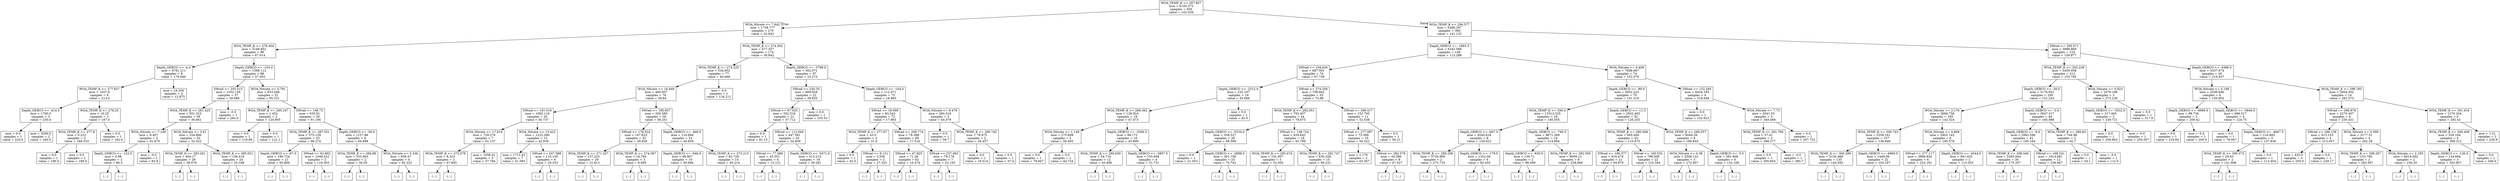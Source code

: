digraph Tree {
node [shape=box] ;
0 [label="WOA_TEMP_K <= 287.857\nmse = 6195.375\nsamples = 650\nvalue = 102.039"] ;
1 [label="WOA_Nitrate <= 7.642\nmse = 1738.777\nsamples = 270\nvalue = 43.843"] ;
0 -> 1 [labeldistance=2.5, labelangle=45, headlabel="True"] ;
2 [label="WOA_TEMP_K <= 279.404\nmse = 3148.852\nsamples = 96\nvalue = 67.014"] ;
1 -> 2 ;
3 [label="Depth_GEBCO <= -4.0\nmse = 6781.211\nsamples = 8\nvalue = 179.646"] ;
2 -> 3 ;
4 [label="WOA_TEMP_K <= 277.637\nmse = 1457.6\nsamples = 6\nvalue = 213.0"] ;
3 -> 4 ;
5 [label="Depth_GEBCO <= -414.5\nmse = 1700.0\nsamples = 3\nvalue = 230.0"] ;
4 -> 5 ;
6 [label="mse = 0.0\nsamples = 1\nvalue = 220.0"] ;
5 -> 6 ;
7 [label="mse = 3200.0\nsamples = 2\nvalue = 240.0"] ;
5 -> 7 ;
8 [label="WOA_TEMP_K <= 278.25\nmse = 10.25\nsamples = 3\nvalue = 187.5"] ;
4 -> 8 ;
9 [label="WOA_TEMP_K <= 277.8\nmse = 0.222\nsamples = 2\nvalue = 189.333"] ;
8 -> 9 ;
10 [label="mse = 0.0\nsamples = 1\nvalue = 190.0"] ;
9 -> 10 ;
11 [label="mse = 0.0\nsamples = 1\nvalue = 189.0"] ;
9 -> 11 ;
12 [label="mse = 0.0\nsamples = 1\nvalue = 182.0"] ;
8 -> 12 ;
13 [label="mse = 24.256\nsamples = 2\nvalue = 12.875"] ;
3 -> 13 ;
14 [label="Depth_GEBCO <= -103.0\nmse = 1598.112\nsamples = 88\nvalue = 57.003"] ;
2 -> 14 ;
15 [label="SWrad <= 255.515\nmse = 1032.159\nsamples = 57\nvalue = 39.088"] ;
14 -> 15 ;
16 [label="WOA_TEMP_K <= 281.425\nmse = 501.323\nsamples = 56\nvalue = 36.661"] ;
15 -> 16 ;
17 [label="WOA_Nitrate <= 7.166\nmse = 6.407\nsamples = 3\nvalue = 81.675"] ;
16 -> 17 ;
18 [label="Depth_GEBCO <= -122.5\nmse = 0.98\nsamples = 2\nvalue = 80.3"] ;
17 -> 18 ;
19 [label="(...)"] ;
18 -> 19 ;
20 [label="(...)"] ;
18 -> 20 ;
21 [label="mse = -0.0\nsamples = 1\nvalue = 85.8"] ;
17 -> 21 ;
22 [label="WOA_Nitrate <= 3.61\nmse = 334.896\nsamples = 53\nvalue = 32.322"] ;
16 -> 22 ;
23 [label="WOA_TEMP_K <= 283.261\nmse = 404.17\nsamples = 29\nvalue = 38.076"] ;
22 -> 23 ;
24 [label="(...)"] ;
23 -> 24 ;
27 [label="(...)"] ;
23 -> 27 ;
70 [label="WOA_TEMP_K <= 285.051\nmse = 156.419\nsamples = 24\nvalue = 25.168"] ;
22 -> 70 ;
71 [label="(...)"] ;
70 -> 71 ;
96 [label="(...)"] ;
70 -> 96 ;
99 [label="mse = -0.0\nsamples = 1\nvalue = 260.0"] ;
15 -> 99 ;
100 [label="WOA_Nitrate <= 0.791\nmse = 653.268\nsamples = 31\nvalue = 95.331"] ;
14 -> 100 ;
101 [label="WOA_TEMP_K <= 285.247\nmse = 1.452\nsamples = 2\nvalue = 120.895"] ;
100 -> 101 ;
102 [label="mse = 0.0\nsamples = 1\nvalue = 119.69"] ;
101 -> 102 ;
103 [label="mse = 0.0\nsamples = 1\nvalue = 122.1"] ;
101 -> 103 ;
104 [label="SWrad <= 146.72\nmse = 635.81\nsamples = 29\nvalue = 91.186"] ;
100 -> 104 ;
105 [label="WOA_TEMP_K <= 287.551\nmse = 375.129\nsamples = 23\nvalue = 96.274"] ;
104 -> 105 ;
106 [label="Depth_GEBCO <= -67.5\nmse = 186.724\nsamples = 21\nvalue = 93.806"] ;
105 -> 106 ;
107 [label="(...)"] ;
106 -> 107 ;
112 [label="(...)"] ;
106 -> 112 ;
139 [label="SWrad <= 62.802\nmse = 1546.422\nsamples = 2\nvalue = 119.303"] ;
105 -> 139 ;
140 [label="(...)"] ;
139 -> 140 ;
141 [label="(...)"] ;
139 -> 141 ;
142 [label="Depth_GEBCO <= -59.0\nmse = 1157.86\nsamples = 6\nvalue = 64.898"] ;
104 -> 142 ;
143 [label="WOA_TEMP_K <= 284.86\nmse = 333.063\nsamples = 2\nvalue = 30.05"] ;
142 -> 143 ;
144 [label="(...)"] ;
143 -> 144 ;
145 [label="(...)"] ;
143 -> 145 ;
146 [label="WOA_Nitrate <= 5.336\nmse = 659.47\nsamples = 4\nvalue = 82.322"] ;
142 -> 146 ;
147 [label="(...)"] ;
146 -> 147 ;
150 [label="(...)"] ;
146 -> 150 ;
153 [label="WOA_TEMP_K <= 274.302\nmse = 477.357\nsamples = 174\nvalue = 30.842"] ;
1 -> 153 ;
154 [label="WOA_TEMP_K <= 274.225\nmse = 534.002\nsamples = 77\nvalue = 40.668"] ;
153 -> 154 ;
155 [label="WOA_Nitrate <= 18.449\nmse = 460.607\nsamples = 76\nvalue = 39.84"] ;
154 -> 155 ;
156 [label="SWrad <= 161.016\nmse = 1092.118\nsamples = 20\nvalue = 50.737"] ;
155 -> 156 ;
157 [label="WOA_Nitrate <= 17.816\nmse = 729.276\nsamples = 7\nvalue = 61.137"] ;
156 -> 157 ;
158 [label="WOA_TEMP_K <= 272.078\nmse = 8.323\nsamples = 2\nvalue = 67.845"] ;
157 -> 158 ;
159 [label="(...)"] ;
158 -> 159 ;
160 [label="(...)"] ;
158 -> 160 ;
161 [label="mse = 1056.01\nsamples = 5\nvalue = 57.784"] ;
157 -> 161 ;
162 [label="WOA_Nitrate <= 13.422\nmse = 1222.266\nsamples = 13\nvalue = 42.936"] ;
156 -> 162 ;
163 [label="mse = 1712.43\nsamples = 7\nvalue = 51.085"] ;
162 -> 163 ;
164 [label="SWrad <= 247.588\nmse = 110.145\nsamples = 6\nvalue = 29.353"] ;
162 -> 164 ;
165 [label="(...)"] ;
164 -> 165 ;
166 [label="(...)"] ;
164 -> 166 ;
167 [label="SWrad <= 185.607\nmse = 200.585\nsamples = 56\nvalue = 36.251"] ;
155 -> 167 ;
168 [label="SWrad <= 178.524\nmse = 167.625\nsamples = 32\nvalue = 29.926"] ;
167 -> 168 ;
169 [label="WOA_TEMP_K <= 271.327\nmse = 137.225\nsamples = 29\nvalue = 31.813"] ;
168 -> 169 ;
170 [label="(...)"] ;
169 -> 170 ;
173 [label="(...)"] ;
169 -> 173 ;
212 [label="WOA_TEMP_K <= 274.087\nmse = 18.794\nsamples = 3\nvalue = 8.695"] ;
168 -> 212 ;
213 [label="(...)"] ;
212 -> 213 ;
214 [label="(...)"] ;
212 -> 214 ;
217 [label="Depth_GEBCO <= -490.5\nmse = 116.894\nsamples = 24\nvalue = 44.859"] ;
167 -> 217 ;
218 [label="Depth_GEBCO <= -646.0\nmse = 98.907\nsamples = 10\nvalue = 50.666"] ;
217 -> 218 ;
219 [label="(...)"] ;
218 -> 219 ;
230 [label="(...)"] ;
218 -> 230 ;
235 [label="WOA_TEMP_K <= 272.215\nmse = 82.729\nsamples = 14\nvalue = 40.214"] ;
217 -> 235 ;
236 [label="(...)"] ;
235 -> 236 ;
245 [label="(...)"] ;
235 -> 245 ;
252 [label="mse = 0.0\nsamples = 1\nvalue = 134.211"] ;
154 -> 252 ;
253 [label="Depth_GEBCO <= -3788.0\nmse = 302.071\nsamples = 97\nvalue = 23.273"] ;
153 -> 253 ;
254 [label="SWrad <= 230.35\nmse = 669.929\nsamples = 22\nvalue = 39.835"] ;
253 -> 254 ;
255 [label="SWrad <= 67.025\nmse = 552.518\nsamples = 21\nvalue = 37.712"] ;
254 -> 255 ;
256 [label="mse = 0.0\nsamples = 1\nvalue = 81.15"] ;
255 -> 256 ;
257 [label="SWrad <= 112.649\nmse = 447.581\nsamples = 20\nvalue = 34.609"] ;
255 -> 257 ;
258 [label="SWrad <= 77.066\nmse = 43.551\nsamples = 4\nvalue = 13.121"] ;
257 -> 258 ;
259 [label="(...)"] ;
258 -> 259 ;
260 [label="(...)"] ;
258 -> 260 ;
263 [label="Depth_GEBCO <= -5471.0\nmse = 413.213\nsamples = 16\nvalue = 39.281"] ;
257 -> 263 ;
264 [label="(...)"] ;
263 -> 264 ;
269 [label="(...)"] ;
263 -> 269 ;
292 [label="mse = 0.0\nsamples = 1\nvalue = 103.53"] ;
254 -> 292 ;
293 [label="Depth_GEBCO <= -104.0\nmse = 112.671\nsamples = 75\nvalue = 18.885"] ;
253 -> 293 ;
294 [label="SWrad <= 18.099\nmse = 83.343\nsamples = 72\nvalue = 17.993"] ;
293 -> 294 ;
295 [label="WOA_TEMP_K <= 277.87\nmse = 43.0\nsamples = 3\nvalue = 31.0"] ;
294 -> 295 ;
296 [label="mse = 0.0\nsamples = 1\nvalue = 42.0"] ;
295 -> 296 ;
297 [label="SWrad <= 9.131\nmse = 3.556\nsamples = 2\nvalue = 27.333"] ;
295 -> 297 ;
298 [label="(...)"] ;
297 -> 298 ;
299 [label="(...)"] ;
297 -> 299 ;
300 [label="SWrad <= 209.774\nmse = 78.388\nsamples = 69\nvalue = 17.516"] ;
294 -> 300 ;
301 [label="SWrad <= 47.825\nmse = 71.28\nsamples = 62\nvalue = 16.474"] ;
300 -> 301 ;
302 [label="(...)"] ;
301 -> 302 ;
333 [label="(...)"] ;
301 -> 333 ;
368 [label="SWrad <= 237.063\nmse = 79.178\nsamples = 7\nvalue = 23.155"] ;
300 -> 368 ;
369 [label="(...)"] ;
368 -> 369 ;
376 [label="(...)"] ;
368 -> 376 ;
381 [label="WOA_Nitrate <= 8.478\nmse = 284.016\nsamples = 3\nvalue = 44.079"] ;
293 -> 381 ;
382 [label="mse = 0.0\nsamples = 1\nvalue = 59.7"] ;
381 -> 382 ;
383 [label="WOA_TEMP_K <= 280.745\nmse = 79.975\nsamples = 2\nvalue = 28.457"] ;
381 -> 383 ;
384 [label="mse = 0.0\nsamples = 1\nvalue = 19.514"] ;
383 -> 384 ;
385 [label="mse = 0.0\nsamples = 1\nvalue = 37.4"] ;
383 -> 385 ;
386 [label="WOA_TEMP_K <= 294.377\nmse = 5386.297\nsamples = 380\nvalue = 141.123"] ;
0 -> 386 [labeldistance=2.5, labelangle=-45, headlabel="False"] ;
387 [label="Depth_GEBCO <= -1883.5\nmse = 6162.586\nsamples = 148\nvalue = 112.288"] ;
386 -> 387 ;
388 [label="SWrad <= 104.426\nmse = 687.591\nsamples = 74\nvalue = 67.756"] ;
387 -> 388 ;
389 [label="Depth_GEBCO <= -2512.0\nmse = 232.197\nsamples = 19\nvalue = 50.666"] ;
388 -> 389 ;
390 [label="WOA_TEMP_K <= 288.362\nmse = 128.924\nsamples = 18\nvalue = 47.073"] ;
389 -> 390 ;
391 [label="WOA_Nitrate <= 1.148\nmse = 275.699\nsamples = 2\nvalue = 56.465"] ;
390 -> 391 ;
392 [label="mse = 0.0\nsamples = 1\nvalue = 79.947"] ;
391 -> 392 ;
393 [label="mse = 0.0\nsamples = 1\nvalue = 44.724"] ;
391 -> 393 ;
394 [label="Depth_GEBCO <= -3306.5\nmse = 98.172\nsamples = 16\nvalue = 45.899"] ;
390 -> 394 ;
395 [label="WOA_TEMP_K <= 290.659\nmse = 54.718\nsamples = 12\nvalue = 43.498"] ;
394 -> 395 ;
396 [label="(...)"] ;
395 -> 396 ;
405 [label="(...)"] ;
395 -> 405 ;
418 [label="Depth_GEBCO <= -2807.5\nmse = 155.694\nsamples = 4\nvalue = 51.731"] ;
394 -> 418 ;
419 [label="(...)"] ;
418 -> 419 ;
420 [label="(...)"] ;
418 -> 420 ;
425 [label="mse = 0.0\nsamples = 1\nvalue = 83.0"] ;
389 -> 425 ;
426 [label="SWrad <= 274.356\nmse = 708.662\nsamples = 55\nvalue = 73.86"] ;
388 -> 426 ;
427 [label="WOA_TEMP_K <= 292.051\nmse = 702.457\nsamples = 44\nvalue = 79.675"] ;
426 -> 427 ;
428 [label="Depth_GEBCO <= -5534.0\nmse = 358.527\nsamples = 26\nvalue = 69.399"] ;
427 -> 428 ;
429 [label="mse = 0.0\nsamples = 1\nvalue = 21.053"] ;
428 -> 429 ;
430 [label="Depth_GEBCO <= -2888.0\nmse = 301.756\nsamples = 25\nvalue = 70.742"] ;
428 -> 430 ;
431 [label="(...)"] ;
430 -> 431 ;
474 [label="(...)"] ;
430 -> 474 ;
475 [label="SWrad <= 138.724\nmse = 834.643\nsamples = 18\nvalue = 92.786"] ;
427 -> 475 ;
476 [label="WOA_TEMP_K <= 293.474\nmse = 191.957\nsamples = 3\nvalue = 52.505"] ;
475 -> 476 ;
477 [label="(...)"] ;
476 -> 477 ;
478 [label="(...)"] ;
476 -> 478 ;
481 [label="WOA_TEMP_K <= 292.747\nmse = 636.328\nsamples = 15\nvalue = 99.231"] ;
475 -> 481 ;
482 [label="(...)"] ;
481 -> 482 ;
487 [label="(...)"] ;
481 -> 487 ;
504 [label="SWrad <= 286.417\nmse = 152.793\nsamples = 11\nvalue = 52.538"] ;
426 -> 504 ;
505 [label="SWrad <= 277.087\nmse = 73.389\nsamples = 10\nvalue = 50.322"] ;
504 -> 505 ;
506 [label="mse = 1.176\nsamples = 2\nvalue = 63.367"] ;
505 -> 506 ;
507 [label="SWrad <= 282.578\nmse = 44.586\nsamples = 8\nvalue = 47.527"] ;
505 -> 507 ;
508 [label="(...)"] ;
507 -> 508 ;
511 [label="(...)"] ;
507 -> 511 ;
514 [label="mse = 0.0\nsamples = 1\nvalue = 90.21"] ;
504 -> 514 ;
515 [label="WOA_Nitrate <= 6.408\nmse = 7698.667\nsamples = 74\nvalue = 152.578"] ;
387 -> 515 ;
516 [label="Depth_GEBCO <= -89.0\nmse = 5652.223\nsamples = 70\nvalue = 141.319"] ;
515 -> 516 ;
517 [label="WOA_TEMP_K <= 290.4\nmse = 11012.335\nsamples = 18\nvalue = 185.505"] ;
516 -> 517 ;
518 [label="Depth_GEBCO <= -607.5\nmse = 9240.616\nsamples = 8\nvalue = 134.622"] ;
517 -> 518 ;
519 [label="WOA_TEMP_K <= 289.206\nmse = 3720.969\nsamples = 2\nvalue = 273.733"] ;
518 -> 519 ;
520 [label="(...)"] ;
519 -> 520 ;
521 [label="(...)"] ;
519 -> 521 ;
522 [label="Depth_GEBCO <= -179.0\nmse = 1332.08\nsamples = 6\nvalue = 82.455"] ;
518 -> 522 ;
523 [label="(...)"] ;
522 -> 523 ;
530 [label="(...)"] ;
522 -> 530 ;
531 [label="Depth_GEBCO <= -740.5\nmse = 9671.269\nsamples = 10\nvalue = 214.964"] ;
517 -> 531 ;
532 [label="Depth_GEBCO <= -830.0\nmse = 139.71\nsamples = 2\nvalue = 98.499"] ;
531 -> 532 ;
533 [label="(...)"] ;
532 -> 533 ;
534 [label="(...)"] ;
532 -> 534 ;
535 [label="WOA_TEMP_K <= 292.595\nmse = 9009.12\nsamples = 8\nvalue = 228.666"] ;
531 -> 535 ;
536 [label="(...)"] ;
535 -> 536 ;
541 [label="(...)"] ;
535 -> 541 ;
546 [label="Depth_GEBCO <= -11.5\nmse = 2932.403\nsamples = 52\nvalue = 126.255"] ;
516 -> 546 ;
547 [label="WOA_TEMP_K <= 290.568\nmse = 945.494\nsamples = 43\nvalue = 110.675"] ;
546 -> 547 ;
548 [label="SWrad <= 196.377\nmse = 616.478\nsamples = 21\nvalue = 94.879"] ;
547 -> 548 ;
549 [label="(...)"] ;
548 -> 549 ;
584 [label="(...)"] ;
548 -> 584 ;
585 [label="SWrad <= 165.532\nmse = 798.006\nsamples = 22\nvalue = 125.594"] ;
547 -> 585 ;
586 [label="(...)"] ;
585 -> 586 ;
593 [label="(...)"] ;
585 -> 593 ;
616 [label="WOA_TEMP_K <= 289.557\nmse = 6044.26\nsamples = 9\nvalue = 186.844"] ;
546 -> 616 ;
617 [label="WOA_Nitrate <= 0.38\nmse = 2506.122\nsamples = 3\nvalue = 272.857"] ;
616 -> 617 ;
618 [label="(...)"] ;
617 -> 618 ;
619 [label="(...)"] ;
617 -> 619 ;
620 [label="Depth_GEBCO <= -5.5\nmse = 591.908\nsamples = 6\nvalue = 132.109"] ;
616 -> 620 ;
621 [label="(...)"] ;
620 -> 621 ;
624 [label="(...)"] ;
620 -> 624 ;
631 [label="SWrad <= 152.285\nmse = 8434.183\nsamples = 4\nvalue = 318.649"] ;
515 -> 631 ;
632 [label="mse = 0.0\nsamples = 1\nvalue = 102.923"] ;
631 -> 632 ;
633 [label="WOA_Nitrate <= 7.73\nmse = 2041.03\nsamples = 3\nvalue = 349.468"] ;
631 -> 633 ;
634 [label="WOA_TEMP_K <= 291.785\nmse = 57.41\nsamples = 2\nvalue = 388.277"] ;
633 -> 634 ;
635 [label="mse = 0.0\nsamples = 1\nvalue = 395.854"] ;
634 -> 635 ;
636 [label="mse = -0.0\nsamples = 1\nvalue = 380.7"] ;
634 -> 636 ;
637 [label="mse = 0.0\nsamples = 1\nvalue = 297.722"] ;
633 -> 637 ;
638 [label="SWrad <= 295.571\nmse = 3988.869\nsamples = 232\nvalue = 159.877"] ;
386 -> 638 ;
639 [label="WOA_TEMP_K <= 302.239\nmse = 3450.058\nsamples = 212\nvalue = 153.792"] ;
638 -> 639 ;
640 [label="Depth_GEBCO <= -26.0\nmse = 3176.951\nsamples = 209\nvalue = 151.243"] ;
639 -> 640 ;
641 [label="WOA_Nitrate <= 2.176\nmse = 2666.756\nsamples = 165\nvalue = 142.324"] ;
640 -> 641 ;
642 [label="WOA_TEMP_K <= 300.743\nmse = 2258.161\nsamples = 157\nvalue = 138.846"] ;
641 -> 642 ;
643 [label="WOA_TEMP_K <= 300.289\nmse = 2150.468\nsamples = 135\nvalue = 144.592"] ;
642 -> 643 ;
644 [label="(...)"] ;
643 -> 644 ;
859 [label="(...)"] ;
643 -> 859 ;
862 [label="Depth_GEBCO <= -4860.0\nmse = 1449.99\nsamples = 22\nvalue = 103.187"] ;
642 -> 862 ;
863 [label="(...)"] ;
862 -> 863 ;
874 [label="(...)"] ;
862 -> 874 ;
905 [label="WOA_Nitrate <= 4.869\nmse = 5902.143\nsamples = 8\nvalue = 195.578"] ;
641 -> 905 ;
906 [label="SWrad <= 277.117\nmse = 3869.834\nsamples = 6\nvalue = 232.181"] ;
905 -> 906 ;
907 [label="(...)"] ;
906 -> 907 ;
914 [label="(...)"] ;
906 -> 914 ;
917 [label="Depth_GEBCO <= -4544.5\nmse = 941.452\nsamples = 2\nvalue = 115.053"] ;
905 -> 917 ;
918 [label="(...)"] ;
917 -> 918 ;
919 [label="(...)"] ;
917 -> 919 ;
920 [label="Depth_GEBCO <= -3.0\nmse = 3647.317\nsamples = 44\nvalue = 185.988"] ;
640 -> 920 ;
921 [label="Depth_GEBCO <= -8.0\nmse = 2992.596\nsamples = 42\nvalue = 195.164"] ;
920 -> 921 ;
922 [label="WOA_TEMP_K <= 298.546\nmse = 2265.944\nsamples = 30\nvalue = 175.357"] ;
921 -> 922 ;
923 [label="(...)"] ;
922 -> 923 ;
936 [label="(...)"] ;
922 -> 936 ;
949 [label="SWrad <= 168.241\nmse = 1814.681\nsamples = 12\nvalue = 238.947"] ;
921 -> 949 ;
950 [label="(...)"] ;
949 -> 950 ;
955 [label="(...)"] ;
949 -> 955 ;
962 [label="WOA_TEMP_K <= 299.83\nmse = 744.98\nsamples = 2\nvalue = 92.7"] ;
920 -> 962 ;
963 [label="mse = 0.0\nsamples = 1\nvalue = 54.1"] ;
962 -> 963 ;
964 [label="mse = -0.0\nsamples = 1\nvalue = 112.0"] ;
962 -> 964 ;
965 [label="WOA_Nitrate <= 0.923\nmse = 1678.196\nsamples = 3\nvalue = 273.226"] ;
639 -> 965 ;
966 [label="Depth_GEBCO <= -3532.0\nmse = 317.405\nsamples = 2\nvalue = 239.721"] ;
965 -> 966 ;
967 [label="mse = 0.0\nsamples = 1\nvalue = 208.863"] ;
966 -> 967 ;
968 [label="mse = -0.0\nsamples = 1\nvalue = 250.007"] ;
966 -> 968 ;
969 [label="mse = 0.0\nsamples = 1\nvalue = 317.9"] ;
965 -> 969 ;
970 [label="Depth_GEBCO <= -4386.5\nmse = 5337.674\nsamples = 20\nvalue = 219.837"] ;
638 -> 970 ;
971 [label="WOA_Nitrate <= 0.198\nmse = 2036.646\nsamples = 6\nvalue = 150.802"] ;
970 -> 971 ;
972 [label="Depth_GEBCO <= -4999.5\nmse = 88.736\nsamples = 2\nvalue = 209.42"] ;
971 -> 972 ;
973 [label="mse = 0.0\nsamples = 1\nvalue = 218.84"] ;
972 -> 973 ;
974 [label="mse = -0.0\nsamples = 1\nvalue = 200.0"] ;
972 -> 974 ;
975 [label="Depth_GEBCO <= -5649.5\nmse = 696.517\nsamples = 4\nvalue = 124.75"] ;
971 -> 975 ;
976 [label="mse = 0.0\nsamples = 1\nvalue = 78.947"] ;
975 -> 976 ;
977 [label="Depth_GEBCO <= -4847.5\nmse = 124.883\nsamples = 3\nvalue = 137.836"] ;
975 -> 977 ;
978 [label="WOA_TEMP_K <= 300.373\nmse = 29.63\nsamples = 2\nvalue = 141.908"] ;
977 -> 978 ;
979 [label="(...)"] ;
978 -> 979 ;
980 [label="(...)"] ;
978 -> 980 ;
981 [label="mse = 0.0\nsamples = 1\nvalue = 113.404"] ;
977 -> 981 ;
982 [label="WOA_TEMP_K <= 299.783\nmse = 2604.502\nsamples = 14\nvalue = 262.573"] ;
970 -> 982 ;
983 [label="SWrad <= 298.876\nmse = 2270.407\nsamples = 8\nvalue = 235.431"] ;
982 -> 983 ;
984 [label="SWrad <= 296.138\nmse = 413.153\nsamples = 4\nvalue = 213.057"] ;
983 -> 984 ;
985 [label="mse = 425.0\nsamples = 3\nvalue = 205.0"] ;
984 -> 985 ;
986 [label="mse = 0.0\nsamples = 1\nvalue = 229.17"] ;
984 -> 986 ;
987 [label="WOA_Nitrate <= 0.599\nmse = 3177.51\nsamples = 4\nvalue = 262.28"] ;
983 -> 987 ;
988 [label="WOA_TEMP_K <= 298.267\nmse = 153.709\nsamples = 2\nvalue = 283.567"] ;
987 -> 988 ;
989 [label="(...)"] ;
988 -> 989 ;
990 [label="(...)"] ;
988 -> 990 ;
991 [label="WOA_Nitrate <= 2.195\nmse = 6014.002\nsamples = 2\nvalue = 230.35"] ;
987 -> 991 ;
992 [label="(...)"] ;
991 -> 992 ;
993 [label="(...)"] ;
991 -> 993 ;
994 [label="WOA_TEMP_K <= 301.616\nmse = 1270.204\nsamples = 6\nvalue = 292.43"] ;
982 -> 994 ;
995 [label="WOA_TEMP_K <= 300.409\nmse = 326.184\nsamples = 4\nvalue = 308.312"] ;
994 -> 995 ;
996 [label="Depth_GEBCO <= -130.0\nmse = 134.694\nsamples = 3\nvalue = 302.857"] ;
995 -> 996 ;
997 [label="(...)"] ;
996 -> 997 ;
998 [label="(...)"] ;
996 -> 998 ;
999 [label="mse = 0.0\nsamples = 1\nvalue = 346.5"] ;
995 -> 999 ;
1000 [label="mse = 1.21\nsamples = 2\nvalue = 228.9"] ;
994 -> 1000 ;
}